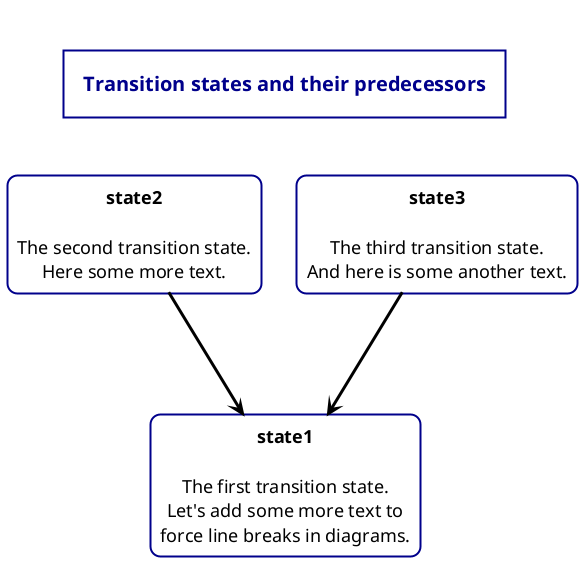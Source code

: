 @startuml transitionstates

<style>
    Shadowing false
    Rectangle {
        BackgroundColor cornsilk
        FontSize 18
        FontStyle normal
        HorizontalAlignment left
        LineColor black
        LineThickness 3
        RoundCorner 20
    }
    Arrow {
        LineColor black
        LineThickness 3
    }
    Title {
        BackgroundColor white
        FontColor darkblue
        FontSize 20
        FontStyle bold
        HorizontalAlignment center
        LineColor darkblue
        LineThickness 2
        Margin 50
        Padding 20
    }
</style>


title Transition states and their predecessors

rectangle "<b>state1</b>\n\nThe first transition state.\nLet's add some more text to\nforce line breaks in diagrams." as state1
rectangle "<b>state2</b>\n\nThe second transition state.\nHere some more text." as state2
rectangle "<b>state3</b>\n\nThe third transition state.\nAnd here is some another text." as state3

state2 ---> state1
state3 ---> state1

@enduml
